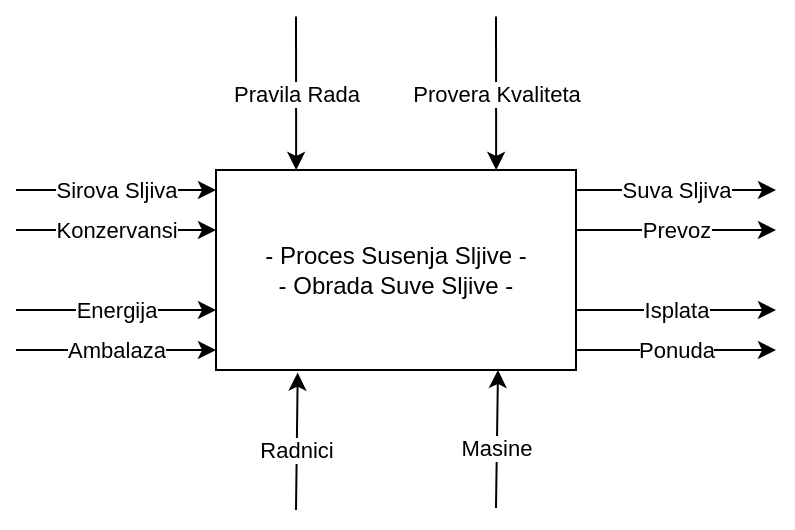 <mxfile version="22.0.8" type="google" pages="4">
  <diagram name="Kontektsni Dijagram" id="RDYhzduAMfApsykBue8a">
    <mxGraphModel grid="1" page="1" gridSize="10" guides="1" tooltips="1" connect="1" arrows="1" fold="1" pageScale="1" pageWidth="850" pageHeight="1100" math="0" shadow="0">
      <root>
        <mxCell id="0" />
        <mxCell id="1" parent="0" />
        <mxCell id="B_sQUbjfNt2Lw5YE6eTL-1" value="- Proces Susenja Sljive -&lt;br&gt;- Obrada Suve Sljive -" style="rounded=0;whiteSpace=wrap;html=1;" vertex="1" parent="1">
          <mxGeometry x="320" y="250" width="180" height="100" as="geometry" />
        </mxCell>
        <mxCell id="B_sQUbjfNt2Lw5YE6eTL-3" value="Sirova Sljiva" style="endArrow=classic;html=1;rounded=0;" edge="1" parent="1">
          <mxGeometry relative="1" as="geometry">
            <mxPoint x="220" y="260" as="sourcePoint" />
            <mxPoint x="320" y="260" as="targetPoint" />
          </mxGeometry>
        </mxCell>
        <mxCell id="B_sQUbjfNt2Lw5YE6eTL-5" value="Konzervansi" style="endArrow=classic;html=1;rounded=0;" edge="1" parent="1">
          <mxGeometry relative="1" as="geometry">
            <mxPoint x="220" y="280" as="sourcePoint" />
            <mxPoint x="320" y="280" as="targetPoint" />
          </mxGeometry>
        </mxCell>
        <mxCell id="B_sQUbjfNt2Lw5YE6eTL-6" value="Energija" style="endArrow=classic;html=1;rounded=0;" edge="1" parent="1">
          <mxGeometry relative="1" as="geometry">
            <mxPoint x="220" y="320" as="sourcePoint" />
            <mxPoint x="320" y="320" as="targetPoint" />
          </mxGeometry>
        </mxCell>
        <mxCell id="B_sQUbjfNt2Lw5YE6eTL-7" value="Ambalaza" style="endArrow=classic;html=1;rounded=0;" edge="1" parent="1">
          <mxGeometry relative="1" as="geometry">
            <mxPoint x="220" y="340" as="sourcePoint" />
            <mxPoint x="320" y="340" as="targetPoint" />
          </mxGeometry>
        </mxCell>
        <mxCell id="B_sQUbjfNt2Lw5YE6eTL-8" value="Suva Sljiva" style="endArrow=classic;html=1;rounded=0;" edge="1" parent="1">
          <mxGeometry relative="1" as="geometry">
            <mxPoint x="500" y="260" as="sourcePoint" />
            <mxPoint x="600" y="260" as="targetPoint" />
          </mxGeometry>
        </mxCell>
        <mxCell id="B_sQUbjfNt2Lw5YE6eTL-10" value="Ponuda" style="endArrow=classic;html=1;rounded=0;" edge="1" parent="1">
          <mxGeometry relative="1" as="geometry">
            <mxPoint x="500" y="340" as="sourcePoint" />
            <mxPoint x="600" y="340" as="targetPoint" />
            <mxPoint as="offset" />
          </mxGeometry>
        </mxCell>
        <mxCell id="B_sQUbjfNt2Lw5YE6eTL-11" value="Isplata" style="endArrow=classic;html=1;rounded=0;" edge="1" parent="1">
          <mxGeometry relative="1" as="geometry">
            <mxPoint x="500" y="320" as="sourcePoint" />
            <mxPoint x="600" y="320" as="targetPoint" />
          </mxGeometry>
        </mxCell>
        <mxCell id="B_sQUbjfNt2Lw5YE6eTL-13" value="Prevoz" style="endArrow=classic;html=1;rounded=0;" edge="1" parent="1">
          <mxGeometry relative="1" as="geometry">
            <mxPoint x="500" y="280" as="sourcePoint" />
            <mxPoint x="600" y="280" as="targetPoint" />
            <mxPoint as="offset" />
          </mxGeometry>
        </mxCell>
        <mxCell id="B_sQUbjfNt2Lw5YE6eTL-14" value="Pravila Rada" style="endArrow=classic;html=1;rounded=0;entryX=0.256;entryY=-0.033;entryDx=0;entryDy=0;entryPerimeter=0;" edge="1" parent="1">
          <mxGeometry relative="1" as="geometry">
            <mxPoint x="360" y="173.3" as="sourcePoint" />
            <mxPoint x="360.08" y="250.0" as="targetPoint" />
          </mxGeometry>
        </mxCell>
        <mxCell id="B_sQUbjfNt2Lw5YE6eTL-15" value="Provera Kvaliteta" style="endArrow=classic;html=1;rounded=0;entryX=0.256;entryY=-0.033;entryDx=0;entryDy=0;entryPerimeter=0;" edge="1" parent="1">
          <mxGeometry relative="1" as="geometry">
            <mxPoint x="460" y="173.3" as="sourcePoint" />
            <mxPoint x="460.08" y="250.0" as="targetPoint" />
          </mxGeometry>
        </mxCell>
        <mxCell id="B_sQUbjfNt2Lw5YE6eTL-16" value="Radnici" style="endArrow=classic;html=1;rounded=0;entryX=0.227;entryY=1.013;entryDx=0;entryDy=0;entryPerimeter=0;" edge="1" parent="1" target="B_sQUbjfNt2Lw5YE6eTL-1">
          <mxGeometry x="-0.127" relative="1" as="geometry">
            <mxPoint x="360" y="420" as="sourcePoint" />
            <mxPoint x="360.08" y="446.7" as="targetPoint" />
            <mxPoint as="offset" />
          </mxGeometry>
        </mxCell>
        <mxCell id="B_sQUbjfNt2Lw5YE6eTL-19" value="Masine" style="endArrow=classic;html=1;rounded=0;entryX=0.227;entryY=1.013;entryDx=0;entryDy=0;entryPerimeter=0;" edge="1" parent="1">
          <mxGeometry x="-0.127" relative="1" as="geometry">
            <mxPoint x="460" y="419" as="sourcePoint" />
            <mxPoint x="461" y="350" as="targetPoint" />
            <mxPoint as="offset" />
          </mxGeometry>
        </mxCell>
      </root>
    </mxGraphModel>
  </diagram>
  <diagram id="HyEoxW27ij7UtiJflck7" name="Prvi Nivo Dekompozicije">
    <mxGraphModel grid="1" page="1" gridSize="10" guides="1" tooltips="1" connect="1" arrows="1" fold="1" pageScale="1" pageWidth="850" pageHeight="1100" background="none" math="0" shadow="0">
      <root>
        <mxCell id="0" />
        <mxCell id="1" parent="0" />
        <mxCell id="fAGZzun96ZNq2qjuGH73-1" value="Nabavka" style="rounded=0;whiteSpace=wrap;html=1;" vertex="1" parent="1">
          <mxGeometry x="160" y="170" width="120" height="60" as="geometry" />
        </mxCell>
        <mxCell id="fAGZzun96ZNq2qjuGH73-2" value="Susara" style="rounded=0;whiteSpace=wrap;html=1;" vertex="1" parent="1">
          <mxGeometry x="380" y="170" width="120" height="60" as="geometry" />
        </mxCell>
        <mxCell id="fAGZzun96ZNq2qjuGH73-3" value="Obrada Suve Sljive" style="rounded=0;whiteSpace=wrap;html=1;" vertex="1" parent="1">
          <mxGeometry x="380" y="290" width="120" height="60" as="geometry" />
        </mxCell>
        <mxCell id="fAGZzun96ZNq2qjuGH73-4" value="Ambalaziranje &lt;br&gt;SuveSljive" style="rounded=0;whiteSpace=wrap;html=1;" vertex="1" parent="1">
          <mxGeometry x="380" y="410" width="120" height="60" as="geometry" />
        </mxCell>
        <mxCell id="fAGZzun96ZNq2qjuGH73-5" value="Skladistenje" style="rounded=0;whiteSpace=wrap;html=1;" vertex="1" parent="1">
          <mxGeometry x="380" y="530" width="120" height="60" as="geometry" />
        </mxCell>
        <mxCell id="fAGZzun96ZNq2qjuGH73-6" value="Prodaja" style="rounded=0;whiteSpace=wrap;html=1;" vertex="1" parent="1">
          <mxGeometry x="380" y="650" width="120" height="60" as="geometry" />
        </mxCell>
        <mxCell id="9mb0LBmerOvIlV8KfZRn-1" value="Sirova Sljiva" style="endArrow=classic;html=1;rounded=0;" edge="1" parent="1">
          <mxGeometry relative="1" as="geometry">
            <mxPoint x="60" y="170" as="sourcePoint" />
            <mxPoint x="160" y="170" as="targetPoint" />
            <mxPoint as="offset" />
          </mxGeometry>
        </mxCell>
        <mxCell id="9mb0LBmerOvIlV8KfZRn-2" value="Energija" style="endArrow=classic;html=1;rounded=0;" edge="1" parent="1">
          <mxGeometry relative="1" as="geometry">
            <mxPoint x="60" y="190" as="sourcePoint" />
            <mxPoint x="160" y="190" as="targetPoint" />
          </mxGeometry>
        </mxCell>
        <mxCell id="9mb0LBmerOvIlV8KfZRn-3" value="Ambalaza" style="endArrow=classic;html=1;rounded=0;" edge="1" parent="1">
          <mxGeometry relative="1" as="geometry">
            <mxPoint x="60" y="210" as="sourcePoint" />
            <mxPoint x="160" y="210" as="targetPoint" />
          </mxGeometry>
        </mxCell>
        <mxCell id="9mb0LBmerOvIlV8KfZRn-4" value="Sirova Sljiva" style="endArrow=classic;html=1;rounded=0;" edge="1" parent="1">
          <mxGeometry relative="1" as="geometry">
            <mxPoint x="280" y="190" as="sourcePoint" />
            <mxPoint x="380" y="190" as="targetPoint" />
            <mxPoint as="offset" />
          </mxGeometry>
        </mxCell>
        <mxCell id="9mb0LBmerOvIlV8KfZRn-6" value="Energija" style="endArrow=classic;html=1;rounded=0;" edge="1" parent="1">
          <mxGeometry relative="1" as="geometry">
            <mxPoint x="280" y="209.71" as="sourcePoint" />
            <mxPoint x="380" y="209.71" as="targetPoint" />
          </mxGeometry>
        </mxCell>
        <mxCell id="9mb0LBmerOvIlV8KfZRn-7" value="&lt;br&gt;" style="endArrow=classic;html=1;rounded=0;entryX=0;entryY=0.5;entryDx=0;entryDy=0;exitX=0.75;exitY=1;exitDx=0;exitDy=0;" edge="1" parent="1" source="fAGZzun96ZNq2qjuGH73-1" target="fAGZzun96ZNq2qjuGH73-3">
          <mxGeometry relative="1" as="geometry">
            <mxPoint x="160" y="300" as="sourcePoint" />
            <mxPoint x="260" y="300" as="targetPoint" />
          </mxGeometry>
        </mxCell>
        <mxCell id="JMZoKTc4lKvc1FiQjTOt-1" value="Konzervansi" style="edgeLabel;html=1;align=center;verticalAlign=middle;resizable=0;points=[];" connectable="0" vertex="1" parent="9mb0LBmerOvIlV8KfZRn-7">
          <mxGeometry x="-0.033" y="-1" relative="1" as="geometry">
            <mxPoint as="offset" />
          </mxGeometry>
        </mxCell>
        <mxCell id="JMZoKTc4lKvc1FiQjTOt-2" value="Konzervansi" style="endArrow=classic;html=1;rounded=0;" edge="1" parent="1">
          <mxGeometry relative="1" as="geometry">
            <mxPoint x="60" y="230" as="sourcePoint" />
            <mxPoint x="160" y="230" as="targetPoint" />
            <mxPoint as="offset" />
          </mxGeometry>
        </mxCell>
        <mxCell id="JMZoKTc4lKvc1FiQjTOt-3" value="Suva Sljiva" style="endArrow=classic;html=1;rounded=0;entryX=0.5;entryY=0;entryDx=0;entryDy=0;exitX=0.412;exitY=1.031;exitDx=0;exitDy=0;exitPerimeter=0;" edge="1" parent="1" target="fAGZzun96ZNq2qjuGH73-3">
          <mxGeometry relative="1" as="geometry">
            <mxPoint x="439.7" y="230" as="sourcePoint" />
            <mxPoint x="440.3" y="284.3" as="targetPoint" />
            <mxPoint as="offset" />
          </mxGeometry>
        </mxCell>
        <mxCell id="JMZoKTc4lKvc1FiQjTOt-4" value="Suva Sljiva Bez Kostice" style="endArrow=classic;html=1;rounded=0;entryX=0.5;entryY=0;entryDx=0;entryDy=0;exitX=0.412;exitY=1.031;exitDx=0;exitDy=0;exitPerimeter=0;" edge="1" parent="1">
          <mxGeometry relative="1" as="geometry">
            <mxPoint x="439.71" y="350" as="sourcePoint" />
            <mxPoint x="440.01" y="410" as="targetPoint" />
            <mxPoint as="offset" />
          </mxGeometry>
        </mxCell>
        <mxCell id="JMZoKTc4lKvc1FiQjTOt-5" value="Ambalazirana Suva Sljiva Paketi" style="endArrow=classic;html=1;rounded=0;entryX=0.5;entryY=0;entryDx=0;entryDy=0;exitX=0.412;exitY=1.031;exitDx=0;exitDy=0;exitPerimeter=0;" edge="1" parent="1">
          <mxGeometry relative="1" as="geometry">
            <mxPoint x="439.71" y="470" as="sourcePoint" />
            <mxPoint x="440.01" y="530" as="targetPoint" />
            <mxPoint as="offset" />
          </mxGeometry>
        </mxCell>
        <mxCell id="JMZoKTc4lKvc1FiQjTOt-6" value="Ponuda Kupcu" style="endArrow=classic;html=1;rounded=0;entryX=0.5;entryY=0;entryDx=0;entryDy=0;exitX=0.412;exitY=1.031;exitDx=0;exitDy=0;exitPerimeter=0;" edge="1" parent="1">
          <mxGeometry relative="1" as="geometry">
            <mxPoint x="439.71" y="590" as="sourcePoint" />
            <mxPoint x="440.01" y="650" as="targetPoint" />
            <mxPoint as="offset" />
          </mxGeometry>
        </mxCell>
        <mxCell id="F-dJ2zIhKCEOK4uCa9AK-1" value="Radnici" style="rounded=0;whiteSpace=wrap;html=1;" vertex="1" parent="1">
          <mxGeometry x="-60" y="170" width="120" height="60" as="geometry" />
        </mxCell>
        <mxCell id="F-dJ2zIhKCEOK4uCa9AK-2" value="Temperatura" style="endArrow=classic;html=1;rounded=0;entryX=0;entryY=0;entryDx=0;entryDy=0;exitX=0.75;exitY=0;exitDx=0;exitDy=0;" edge="1" parent="1" source="F-dJ2zIhKCEOK4uCa9AK-1" target="fAGZzun96ZNq2qjuGH73-2">
          <mxGeometry relative="1" as="geometry">
            <mxPoint x="100" y="70" as="sourcePoint" />
            <mxPoint x="310" y="90" as="targetPoint" />
            <mxPoint as="offset" />
            <Array as="points">
              <mxPoint x="210" y="140" />
            </Array>
          </mxGeometry>
        </mxCell>
        <mxCell id="F-dJ2zIhKCEOK4uCa9AK-3" value="Sklapanje Ambalaze" style="endArrow=classic;html=1;rounded=0;exitX=0.75;exitY=1;exitDx=0;exitDy=0;" edge="1" parent="1" source="F-dJ2zIhKCEOK4uCa9AK-1">
          <mxGeometry relative="1" as="geometry">
            <mxPoint x="280" y="439.71" as="sourcePoint" />
            <mxPoint x="380" y="439.71" as="targetPoint" />
            <mxPoint as="offset" />
          </mxGeometry>
        </mxCell>
      </root>
    </mxGraphModel>
  </diagram>
  <diagram id="6dIfwOEXgWM7OGxPReO9" name="Drugi Nivo Dekompozicije">
    <mxGraphModel grid="1" page="1" gridSize="10" guides="1" tooltips="1" connect="1" arrows="1" fold="1" pageScale="1" pageWidth="850" pageHeight="1100" math="0" shadow="0">
      <root>
        <mxCell id="0" />
        <mxCell id="1" parent="0" />
        <mxCell id="UIgMlyeNJlBMIlUtw3Wb-1" value="Obrada Suve Sljive" style="rounded=0;whiteSpace=wrap;html=1;" vertex="1" parent="1">
          <mxGeometry x="330" y="190" width="120" height="60" as="geometry" />
        </mxCell>
        <mxCell id="UIgMlyeNJlBMIlUtw3Wb-2" value="Vadjenje Kostice" style="rounded=0;whiteSpace=wrap;html=1;" vertex="1" parent="1">
          <mxGeometry x="330" y="280" width="120" height="60" as="geometry" />
        </mxCell>
        <mxCell id="F1QmIHLn31FCtFQceRa2-1" value="Konzervansi" style="rounded=0;whiteSpace=wrap;html=1;" vertex="1" parent="1">
          <mxGeometry x="330" y="370" width="120" height="60" as="geometry" />
        </mxCell>
        <mxCell id="F1QmIHLn31FCtFQceRa2-2" value="Bombonski Sirup" style="rounded=0;whiteSpace=wrap;html=1;" vertex="1" parent="1">
          <mxGeometry x="330" y="460" width="120" height="60" as="geometry" />
        </mxCell>
        <mxCell id="F1QmIHLn31FCtFQceRa2-3" value="Kandiranje Sljive" style="rounded=0;whiteSpace=wrap;html=1;" vertex="1" parent="1">
          <mxGeometry x="330" y="550" width="120" height="60" as="geometry" />
        </mxCell>
        <mxCell id="y6eGOzuvgJYNPS4MVSuE-1" value="" style="endArrow=classic;html=1;rounded=0;entryX=0.5;entryY=0;entryDx=0;entryDy=0;exitX=0.5;exitY=1;exitDx=0;exitDy=0;" edge="1" parent="1" source="UIgMlyeNJlBMIlUtw3Wb-1" target="UIgMlyeNJlBMIlUtw3Wb-2">
          <mxGeometry width="50" height="50" relative="1" as="geometry">
            <mxPoint x="330" y="300" as="sourcePoint" />
            <mxPoint x="380" y="250" as="targetPoint" />
          </mxGeometry>
        </mxCell>
        <mxCell id="y6eGOzuvgJYNPS4MVSuE-2" value="" style="endArrow=classic;html=1;rounded=0;entryX=0.5;entryY=0;entryDx=0;entryDy=0;exitX=0.5;exitY=1;exitDx=0;exitDy=0;" edge="1" parent="1">
          <mxGeometry width="50" height="50" relative="1" as="geometry">
            <mxPoint x="389.71" y="340" as="sourcePoint" />
            <mxPoint x="389.71" y="370" as="targetPoint" />
          </mxGeometry>
        </mxCell>
        <mxCell id="y6eGOzuvgJYNPS4MVSuE-3" value="" style="endArrow=classic;html=1;rounded=0;entryX=0.5;entryY=0;entryDx=0;entryDy=0;exitX=0.5;exitY=1;exitDx=0;exitDy=0;" edge="1" parent="1">
          <mxGeometry width="50" height="50" relative="1" as="geometry">
            <mxPoint x="389.71" y="430" as="sourcePoint" />
            <mxPoint x="389.71" y="460" as="targetPoint" />
          </mxGeometry>
        </mxCell>
        <mxCell id="y6eGOzuvgJYNPS4MVSuE-4" value="" style="endArrow=classic;html=1;rounded=0;entryX=0.5;entryY=0;entryDx=0;entryDy=0;exitX=0.5;exitY=1;exitDx=0;exitDy=0;" edge="1" parent="1">
          <mxGeometry width="50" height="50" relative="1" as="geometry">
            <mxPoint x="389.71" y="520" as="sourcePoint" />
            <mxPoint x="389.71" y="550" as="targetPoint" />
          </mxGeometry>
        </mxCell>
      </root>
    </mxGraphModel>
  </diagram>
  <diagram id="9HhLY4lii7pGrRSuGVXu" name="Stablo Aktivnosti">
    <mxGraphModel grid="1" page="1" gridSize="10" guides="1" tooltips="1" connect="1" arrows="1" fold="1" pageScale="1" pageWidth="850" pageHeight="1100" math="0" shadow="0">
      <root>
        <mxCell id="0" />
        <mxCell id="1" parent="0" />
        <mxCell id="A7RUZ68qaiqdBnnKJfI4-1" value="Radnici" style="rounded=0;whiteSpace=wrap;html=1;" vertex="1" parent="1">
          <mxGeometry x="330" y="190" width="120" height="60" as="geometry" />
        </mxCell>
        <mxCell id="A7RUZ68qaiqdBnnKJfI4-2" value="Susara" style="rounded=0;whiteSpace=wrap;html=1;" vertex="1" parent="1">
          <mxGeometry x="330" y="310" width="120" height="60" as="geometry" />
        </mxCell>
        <mxCell id="A7RUZ68qaiqdBnnKJfI4-3" value="Obrada Suve Sljive" style="rounded=0;whiteSpace=wrap;html=1;" vertex="1" parent="1">
          <mxGeometry x="510" y="310" width="120" height="60" as="geometry" />
        </mxCell>
        <mxCell id="A7RUZ68qaiqdBnnKJfI4-4" value="Nabavka" style="rounded=0;whiteSpace=wrap;html=1;" vertex="1" parent="1">
          <mxGeometry x="150" y="310" width="120" height="60" as="geometry" />
        </mxCell>
        <mxCell id="JXmZc1MWs-_2ct-r74Uw-1" value="" style="endArrow=classic;html=1;rounded=0;entryX=0.5;entryY=0;entryDx=0;entryDy=0;exitX=0.5;exitY=1;exitDx=0;exitDy=0;" edge="1" parent="1" target="A7RUZ68qaiqdBnnKJfI4-2">
          <mxGeometry width="50" height="50" relative="1" as="geometry">
            <mxPoint x="390" y="250" as="sourcePoint" />
            <mxPoint x="390" y="280" as="targetPoint" />
          </mxGeometry>
        </mxCell>
        <mxCell id="JXmZc1MWs-_2ct-r74Uw-2" value="" style="endArrow=classic;html=1;rounded=0;entryX=0;entryY=0;entryDx=0;entryDy=0;exitX=1;exitY=1;exitDx=0;exitDy=0;" edge="1" parent="1" source="A7RUZ68qaiqdBnnKJfI4-1" target="A7RUZ68qaiqdBnnKJfI4-3">
          <mxGeometry width="50" height="50" relative="1" as="geometry">
            <mxPoint x="400" y="260" as="sourcePoint" />
            <mxPoint x="400" y="290" as="targetPoint" />
          </mxGeometry>
        </mxCell>
        <mxCell id="JXmZc1MWs-_2ct-r74Uw-3" value="" style="endArrow=classic;html=1;rounded=0;entryX=1;entryY=0;entryDx=0;entryDy=0;exitX=0;exitY=1;exitDx=0;exitDy=0;" edge="1" parent="1" source="A7RUZ68qaiqdBnnKJfI4-1" target="A7RUZ68qaiqdBnnKJfI4-4">
          <mxGeometry width="50" height="50" relative="1" as="geometry">
            <mxPoint x="410" y="270" as="sourcePoint" />
            <mxPoint x="410" y="300" as="targetPoint" />
          </mxGeometry>
        </mxCell>
        <mxCell id="KLOvvdaJgKDzxsc5pme4-1" value="-Kontrola Temperature" style="text;html=1;strokeColor=none;fillColor=none;align=center;verticalAlign=middle;whiteSpace=wrap;rounded=0;" vertex="1" parent="1">
          <mxGeometry x="330" y="380" width="140" height="30" as="geometry" />
        </mxCell>
        <mxCell id="KLOvvdaJgKDzxsc5pme4-2" value="-Kontrola Kvaliteta" style="text;html=1;strokeColor=none;fillColor=none;align=center;verticalAlign=middle;whiteSpace=wrap;rounded=0;" vertex="1" parent="1">
          <mxGeometry x="320" y="410" width="140" height="30" as="geometry" />
        </mxCell>
        <mxCell id="KLOvvdaJgKDzxsc5pme4-3" value="-Ukupna Tezina sljive" style="text;html=1;strokeColor=none;fillColor=none;align=center;verticalAlign=middle;whiteSpace=wrap;rounded=0;" vertex="1" parent="1">
          <mxGeometry x="330" y="440" width="140" height="30" as="geometry" />
        </mxCell>
        <mxCell id="KLOvvdaJgKDzxsc5pme4-4" value="- Ambalaza" style="text;html=1;strokeColor=none;fillColor=none;align=center;verticalAlign=middle;whiteSpace=wrap;rounded=0;" vertex="1" parent="1">
          <mxGeometry x="110" y="380" width="140" height="30" as="geometry" />
        </mxCell>
        <mxCell id="KLOvvdaJgKDzxsc5pme4-5" value="- Konzervansi" style="text;html=1;strokeColor=none;fillColor=none;align=center;verticalAlign=middle;whiteSpace=wrap;rounded=0;" vertex="1" parent="1">
          <mxGeometry x="120" y="400" width="140" height="30" as="geometry" />
        </mxCell>
        <mxCell id="6V2lA1Fip_ZRJFN-lRP7-1" value="- Sirova Sljiva" style="text;html=1;strokeColor=none;fillColor=none;align=center;verticalAlign=middle;whiteSpace=wrap;rounded=0;" vertex="1" parent="1">
          <mxGeometry x="120" y="420" width="140" height="30" as="geometry" />
        </mxCell>
        <mxCell id="VOYQmOkAom7VJTYGUqob-1" value="- Energija" style="text;html=1;strokeColor=none;fillColor=none;align=center;verticalAlign=middle;whiteSpace=wrap;rounded=0;" vertex="1" parent="1">
          <mxGeometry x="110" y="440" width="140" height="30" as="geometry" />
        </mxCell>
        <mxCell id="VOYQmOkAom7VJTYGUqob-2" value="- Vadjenje Kostice" style="text;html=1;strokeColor=none;fillColor=none;align=center;verticalAlign=middle;whiteSpace=wrap;rounded=0;" vertex="1" parent="1">
          <mxGeometry x="510" y="380" width="140" height="30" as="geometry" />
        </mxCell>
        <mxCell id="VOYQmOkAom7VJTYGUqob-3" value="- Kandiranje Sljive" style="text;html=1;strokeColor=none;fillColor=none;align=center;verticalAlign=middle;whiteSpace=wrap;rounded=0;" vertex="1" parent="1">
          <mxGeometry x="510" y="400" width="140" height="30" as="geometry" />
        </mxCell>
      </root>
    </mxGraphModel>
  </diagram>
</mxfile>
